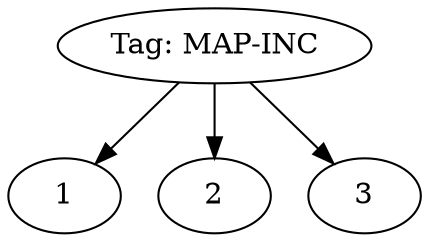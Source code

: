 digraph G {
93947797361168[label="Tag: MAP-INC"];
93947797361168->93947797362704;
93947797362704[label="1"];
93947797361168->93947797362768;
93947797362768[label="2"];
93947797361168->93947797362832;
93947797362832[label="3"];
}